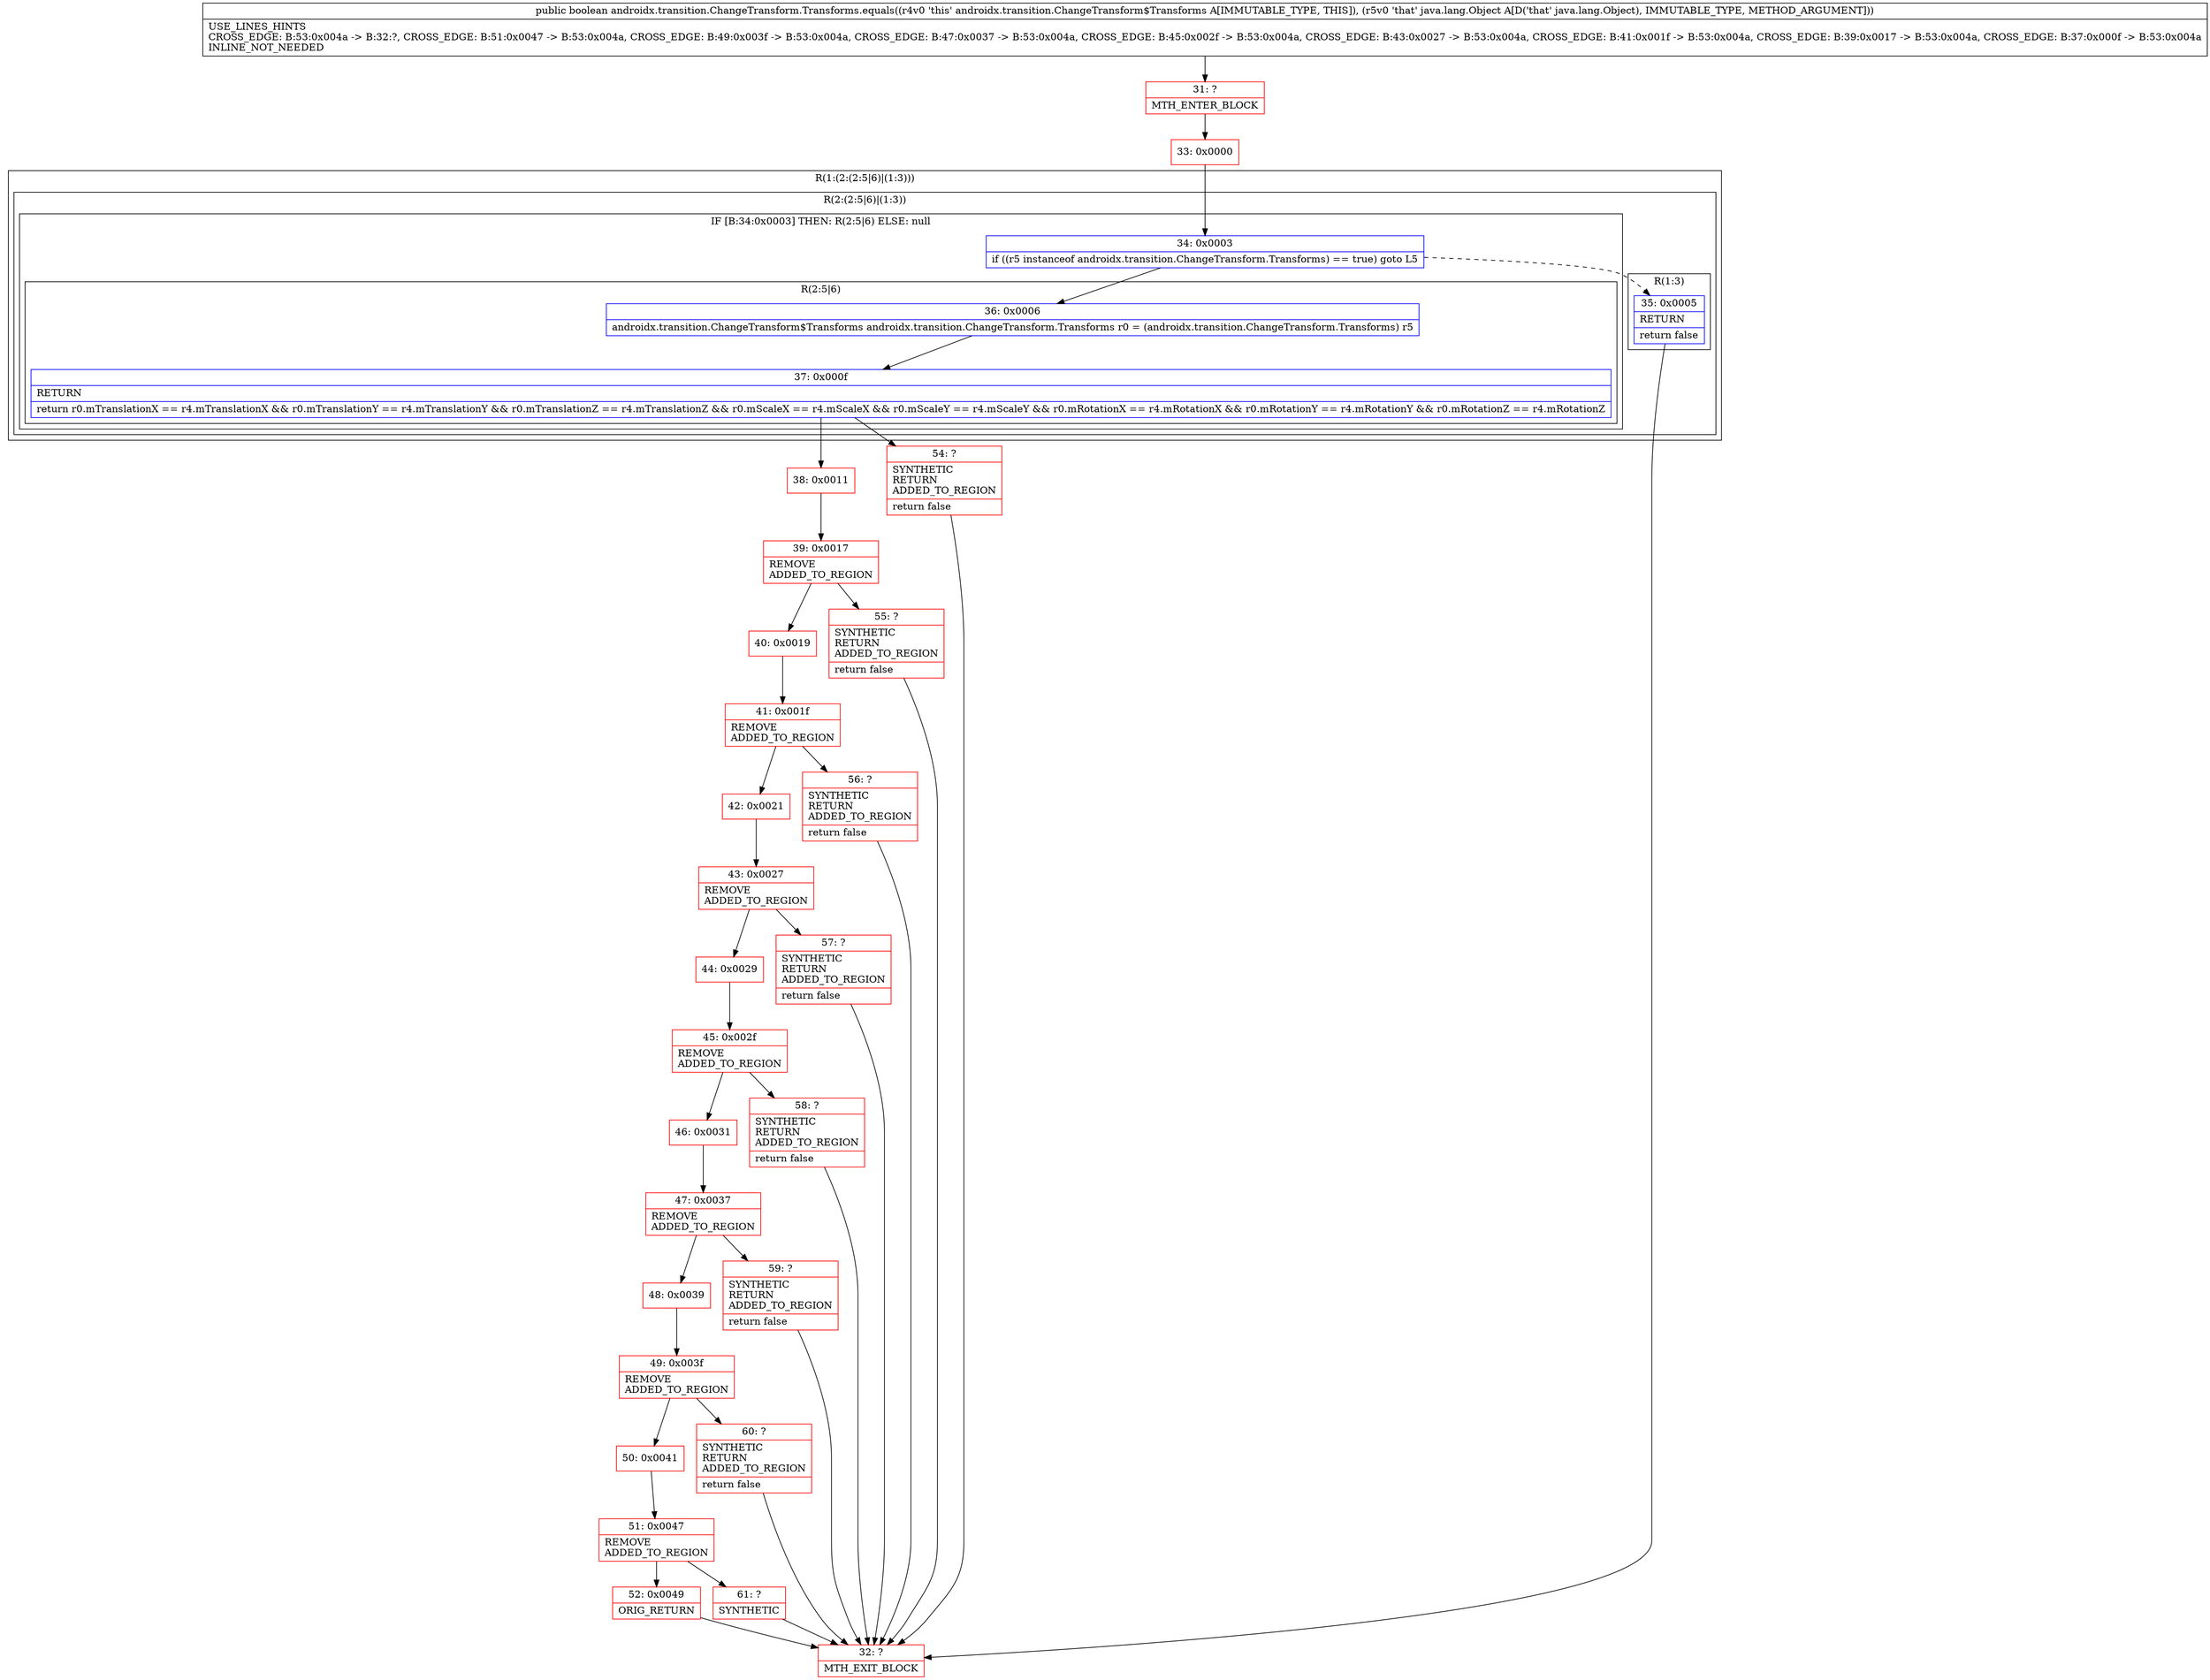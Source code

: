 digraph "CFG forandroidx.transition.ChangeTransform.Transforms.equals(Ljava\/lang\/Object;)Z" {
subgraph cluster_Region_28660757 {
label = "R(1:(2:(2:5|6)|(1:3)))";
node [shape=record,color=blue];
subgraph cluster_Region_890907885 {
label = "R(2:(2:5|6)|(1:3))";
node [shape=record,color=blue];
subgraph cluster_IfRegion_866994729 {
label = "IF [B:34:0x0003] THEN: R(2:5|6) ELSE: null";
node [shape=record,color=blue];
Node_34 [shape=record,label="{34\:\ 0x0003|if ((r5 instanceof androidx.transition.ChangeTransform.Transforms) == true) goto L5\l}"];
subgraph cluster_Region_414167423 {
label = "R(2:5|6)";
node [shape=record,color=blue];
Node_36 [shape=record,label="{36\:\ 0x0006|androidx.transition.ChangeTransform$Transforms androidx.transition.ChangeTransform.Transforms r0 = (androidx.transition.ChangeTransform.Transforms) r5\l}"];
Node_37 [shape=record,label="{37\:\ 0x000f|RETURN\l|return r0.mTranslationX == r4.mTranslationX && r0.mTranslationY == r4.mTranslationY && r0.mTranslationZ == r4.mTranslationZ && r0.mScaleX == r4.mScaleX && r0.mScaleY == r4.mScaleY && r0.mRotationX == r4.mRotationX && r0.mRotationY == r4.mRotationY && r0.mRotationZ == r4.mRotationZ\l}"];
}
}
subgraph cluster_Region_589484769 {
label = "R(1:3)";
node [shape=record,color=blue];
Node_35 [shape=record,label="{35\:\ 0x0005|RETURN\l|return false\l}"];
}
}
}
Node_31 [shape=record,color=red,label="{31\:\ ?|MTH_ENTER_BLOCK\l}"];
Node_33 [shape=record,color=red,label="{33\:\ 0x0000}"];
Node_32 [shape=record,color=red,label="{32\:\ ?|MTH_EXIT_BLOCK\l}"];
Node_38 [shape=record,color=red,label="{38\:\ 0x0011}"];
Node_39 [shape=record,color=red,label="{39\:\ 0x0017|REMOVE\lADDED_TO_REGION\l}"];
Node_40 [shape=record,color=red,label="{40\:\ 0x0019}"];
Node_41 [shape=record,color=red,label="{41\:\ 0x001f|REMOVE\lADDED_TO_REGION\l}"];
Node_42 [shape=record,color=red,label="{42\:\ 0x0021}"];
Node_43 [shape=record,color=red,label="{43\:\ 0x0027|REMOVE\lADDED_TO_REGION\l}"];
Node_44 [shape=record,color=red,label="{44\:\ 0x0029}"];
Node_45 [shape=record,color=red,label="{45\:\ 0x002f|REMOVE\lADDED_TO_REGION\l}"];
Node_46 [shape=record,color=red,label="{46\:\ 0x0031}"];
Node_47 [shape=record,color=red,label="{47\:\ 0x0037|REMOVE\lADDED_TO_REGION\l}"];
Node_48 [shape=record,color=red,label="{48\:\ 0x0039}"];
Node_49 [shape=record,color=red,label="{49\:\ 0x003f|REMOVE\lADDED_TO_REGION\l}"];
Node_50 [shape=record,color=red,label="{50\:\ 0x0041}"];
Node_51 [shape=record,color=red,label="{51\:\ 0x0047|REMOVE\lADDED_TO_REGION\l}"];
Node_52 [shape=record,color=red,label="{52\:\ 0x0049|ORIG_RETURN\l}"];
Node_61 [shape=record,color=red,label="{61\:\ ?|SYNTHETIC\l}"];
Node_60 [shape=record,color=red,label="{60\:\ ?|SYNTHETIC\lRETURN\lADDED_TO_REGION\l|return false\l}"];
Node_59 [shape=record,color=red,label="{59\:\ ?|SYNTHETIC\lRETURN\lADDED_TO_REGION\l|return false\l}"];
Node_58 [shape=record,color=red,label="{58\:\ ?|SYNTHETIC\lRETURN\lADDED_TO_REGION\l|return false\l}"];
Node_57 [shape=record,color=red,label="{57\:\ ?|SYNTHETIC\lRETURN\lADDED_TO_REGION\l|return false\l}"];
Node_56 [shape=record,color=red,label="{56\:\ ?|SYNTHETIC\lRETURN\lADDED_TO_REGION\l|return false\l}"];
Node_55 [shape=record,color=red,label="{55\:\ ?|SYNTHETIC\lRETURN\lADDED_TO_REGION\l|return false\l}"];
Node_54 [shape=record,color=red,label="{54\:\ ?|SYNTHETIC\lRETURN\lADDED_TO_REGION\l|return false\l}"];
MethodNode[shape=record,label="{public boolean androidx.transition.ChangeTransform.Transforms.equals((r4v0 'this' androidx.transition.ChangeTransform$Transforms A[IMMUTABLE_TYPE, THIS]), (r5v0 'that' java.lang.Object A[D('that' java.lang.Object), IMMUTABLE_TYPE, METHOD_ARGUMENT]))  | USE_LINES_HINTS\lCROSS_EDGE: B:53:0x004a \-\> B:32:?, CROSS_EDGE: B:51:0x0047 \-\> B:53:0x004a, CROSS_EDGE: B:49:0x003f \-\> B:53:0x004a, CROSS_EDGE: B:47:0x0037 \-\> B:53:0x004a, CROSS_EDGE: B:45:0x002f \-\> B:53:0x004a, CROSS_EDGE: B:43:0x0027 \-\> B:53:0x004a, CROSS_EDGE: B:41:0x001f \-\> B:53:0x004a, CROSS_EDGE: B:39:0x0017 \-\> B:53:0x004a, CROSS_EDGE: B:37:0x000f \-\> B:53:0x004a\lINLINE_NOT_NEEDED\l}"];
MethodNode -> Node_31;Node_34 -> Node_35[style=dashed];
Node_34 -> Node_36;
Node_36 -> Node_37;
Node_37 -> Node_38;
Node_37 -> Node_54;
Node_35 -> Node_32;
Node_31 -> Node_33;
Node_33 -> Node_34;
Node_38 -> Node_39;
Node_39 -> Node_40;
Node_39 -> Node_55;
Node_40 -> Node_41;
Node_41 -> Node_42;
Node_41 -> Node_56;
Node_42 -> Node_43;
Node_43 -> Node_44;
Node_43 -> Node_57;
Node_44 -> Node_45;
Node_45 -> Node_46;
Node_45 -> Node_58;
Node_46 -> Node_47;
Node_47 -> Node_48;
Node_47 -> Node_59;
Node_48 -> Node_49;
Node_49 -> Node_50;
Node_49 -> Node_60;
Node_50 -> Node_51;
Node_51 -> Node_52;
Node_51 -> Node_61;
Node_52 -> Node_32;
Node_61 -> Node_32;
Node_60 -> Node_32;
Node_59 -> Node_32;
Node_58 -> Node_32;
Node_57 -> Node_32;
Node_56 -> Node_32;
Node_55 -> Node_32;
Node_54 -> Node_32;
}

